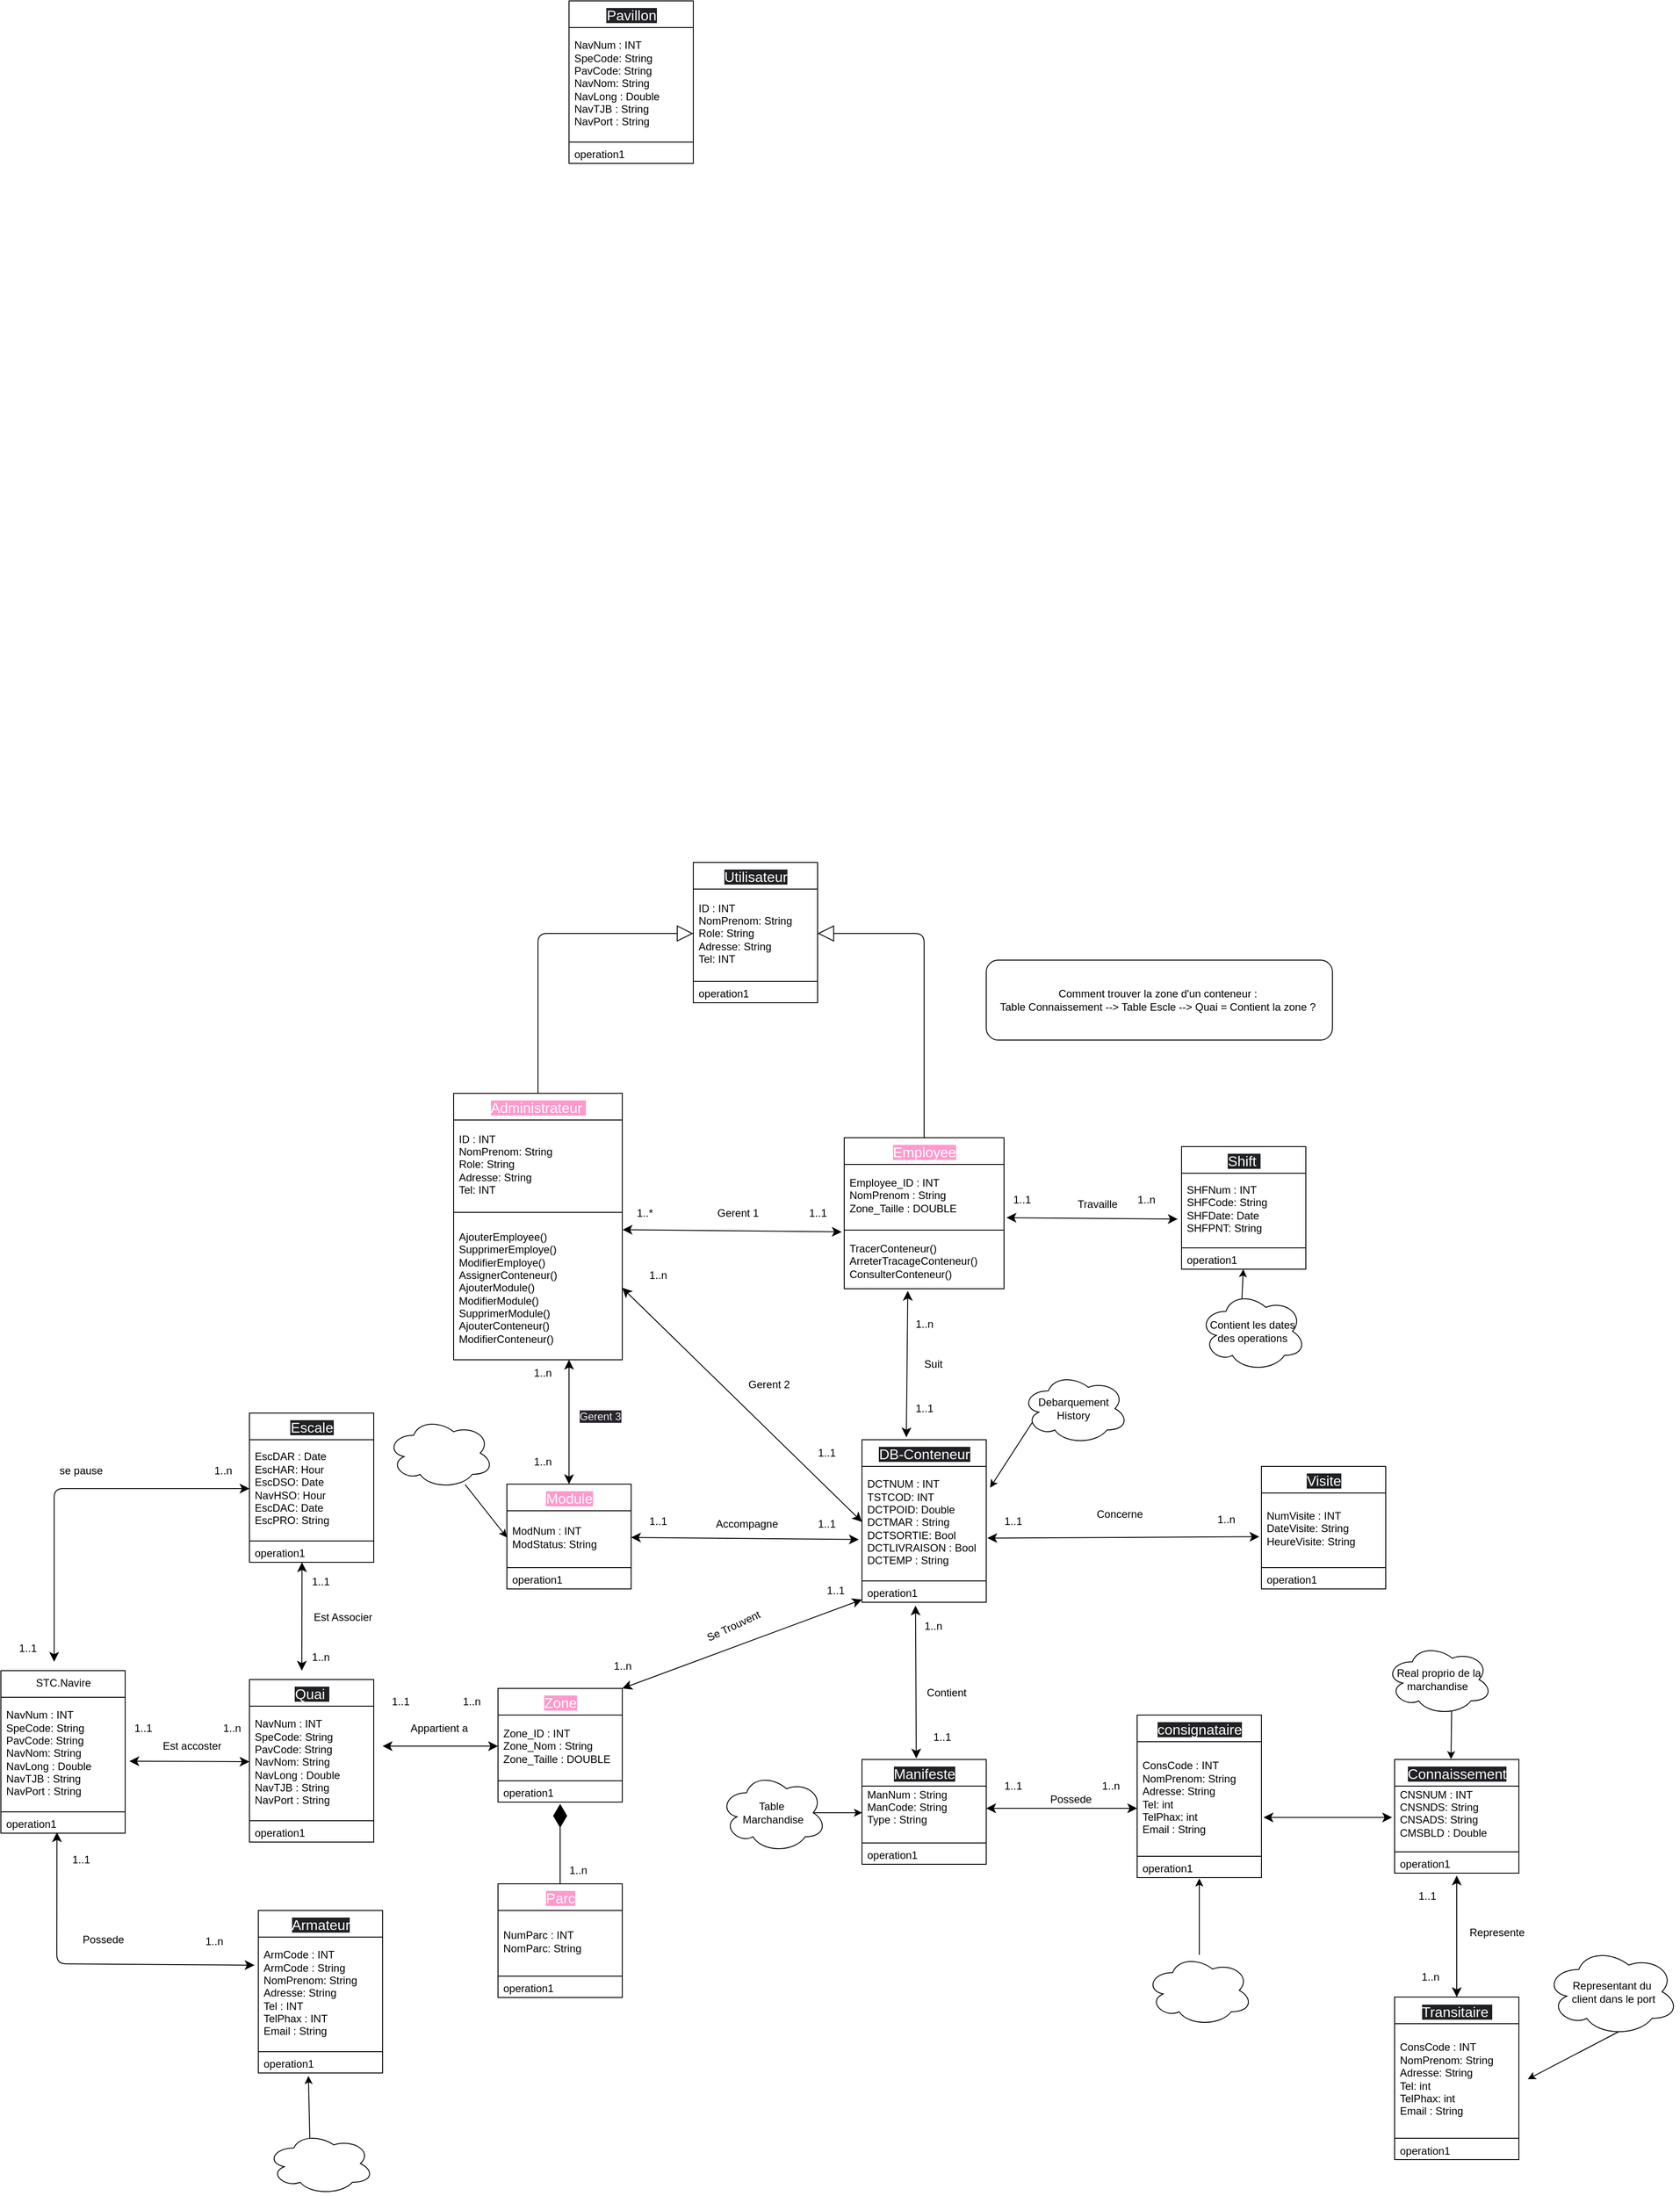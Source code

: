 <mxfile>
    <diagram id="-SLYa7uZ8JZ05PMzf6wq" name="Page-1">
        <mxGraphModel dx="2092" dy="568" grid="1" gridSize="10" guides="1" tooltips="1" connect="1" arrows="1" fold="1" page="1" pageScale="1" pageWidth="850" pageHeight="1100" math="0" shadow="0">
            <root>
                <mxCell id="0"/>
                <mxCell id="1" parent="0"/>
                <mxCell id="2" value="STC.Navire" style="swimlane;fontStyle=0;align=center;verticalAlign=top;childLayout=stackLayout;horizontal=1;startSize=30;horizontalStack=0;resizeParent=1;resizeParentMax=0;resizeLast=0;collapsible=0;marginBottom=0;html=1;" parent="1" vertex="1">
                    <mxGeometry x="-260" y="2230" width="140" height="183" as="geometry"/>
                </mxCell>
                <mxCell id="4" value="NavNum : INT&amp;nbsp;&lt;br&gt;SpeCode: String&lt;br&gt;PavCode: String&amp;nbsp;&lt;br&gt;NavNom: String&amp;nbsp;&lt;br&gt;NavLong : Double&amp;nbsp;&lt;br&gt;NavTJB : String&amp;nbsp;&lt;br&gt;NavPort : String&amp;nbsp;" style="text;html=1;strokeColor=none;fillColor=none;align=left;verticalAlign=middle;spacingLeft=4;spacingRight=4;overflow=hidden;rotatable=0;points=[[0,0.5],[1,0.5]];portConstraint=eastwest;" parent="2" vertex="1">
                    <mxGeometry y="30" width="140" height="125" as="geometry"/>
                </mxCell>
                <mxCell id="7" value="" style="line;strokeWidth=1;fillColor=none;align=left;verticalAlign=middle;spacingTop=-1;spacingLeft=3;spacingRight=3;rotatable=0;labelPosition=right;points=[];portConstraint=eastwest;" parent="2" vertex="1">
                    <mxGeometry y="155" width="140" height="8" as="geometry"/>
                </mxCell>
                <mxCell id="9" value="operation1" style="text;html=1;strokeColor=none;fillColor=none;align=left;verticalAlign=middle;spacingLeft=4;spacingRight=4;overflow=hidden;rotatable=0;points=[[0,0.5],[1,0.5]];portConstraint=eastwest;" parent="2" vertex="1">
                    <mxGeometry y="163" width="140" height="20" as="geometry"/>
                </mxCell>
                <mxCell id="14" value="&lt;span style=&quot;font-size: 16px; text-align: start; background-color: rgb(32, 33, 36);&quot;&gt;&lt;font color=&quot;#ffffff&quot;&gt;Armateur&lt;/font&gt;&lt;/span&gt;" style="swimlane;fontStyle=0;align=center;verticalAlign=top;childLayout=stackLayout;horizontal=1;startSize=30;horizontalStack=0;resizeParent=1;resizeParentMax=0;resizeLast=0;collapsible=0;marginBottom=0;html=1;" parent="1" vertex="1">
                    <mxGeometry x="30" y="2500" width="140" height="183" as="geometry"/>
                </mxCell>
                <mxCell id="15" value="ArmCode : INT&amp;nbsp;&lt;br&gt;ArmCode : String&lt;br&gt;NomPrenom: String&amp;nbsp;&lt;br&gt;Adresse: String&amp;nbsp;&lt;br&gt;Tel : INT&amp;nbsp;&lt;br&gt;TelPhax : INT&amp;nbsp;&lt;br&gt;Email : String&amp;nbsp;&amp;nbsp;" style="text;html=1;strokeColor=none;fillColor=none;align=left;verticalAlign=middle;spacingLeft=4;spacingRight=4;overflow=hidden;rotatable=0;points=[[0,0.5],[1,0.5]];portConstraint=eastwest;" parent="14" vertex="1">
                    <mxGeometry y="30" width="140" height="125" as="geometry"/>
                </mxCell>
                <mxCell id="16" value="" style="line;strokeWidth=1;fillColor=none;align=left;verticalAlign=middle;spacingTop=-1;spacingLeft=3;spacingRight=3;rotatable=0;labelPosition=right;points=[];portConstraint=eastwest;" parent="14" vertex="1">
                    <mxGeometry y="155" width="140" height="8" as="geometry"/>
                </mxCell>
                <mxCell id="17" value="operation1" style="text;html=1;strokeColor=none;fillColor=none;align=left;verticalAlign=middle;spacingLeft=4;spacingRight=4;overflow=hidden;rotatable=0;points=[[0,0.5],[1,0.5]];portConstraint=eastwest;" parent="14" vertex="1">
                    <mxGeometry y="163" width="140" height="20" as="geometry"/>
                </mxCell>
                <mxCell id="18" value="&lt;div style=&quot;text-align: start;&quot;&gt;&lt;font color=&quot;#ffffff&quot;&gt;&lt;span style=&quot;font-size: 16px; background-color: rgb(255, 153, 204);&quot;&gt;Module&lt;/span&gt;&lt;/font&gt;&lt;/div&gt;" style="swimlane;fontStyle=0;align=center;verticalAlign=top;childLayout=stackLayout;horizontal=1;startSize=30;horizontalStack=0;resizeParent=1;resizeParentMax=0;resizeLast=0;collapsible=0;marginBottom=0;html=1;" parent="1" vertex="1">
                    <mxGeometry x="310" y="2020" width="140" height="118" as="geometry"/>
                </mxCell>
                <mxCell id="19" value="ModNum : INT&amp;nbsp;&lt;br&gt;ModStatus: String&lt;br&gt;" style="text;html=1;strokeColor=none;fillColor=none;align=left;verticalAlign=middle;spacingLeft=4;spacingRight=4;overflow=hidden;rotatable=0;points=[[0,0.5],[1,0.5]];portConstraint=eastwest;" parent="18" vertex="1">
                    <mxGeometry y="30" width="140" height="60" as="geometry"/>
                </mxCell>
                <mxCell id="20" value="" style="line;strokeWidth=1;fillColor=none;align=left;verticalAlign=middle;spacingTop=-1;spacingLeft=3;spacingRight=3;rotatable=0;labelPosition=right;points=[];portConstraint=eastwest;" parent="18" vertex="1">
                    <mxGeometry y="90" width="140" height="8" as="geometry"/>
                </mxCell>
                <mxCell id="21" value="operation1" style="text;html=1;strokeColor=none;fillColor=none;align=left;verticalAlign=middle;spacingLeft=4;spacingRight=4;overflow=hidden;rotatable=0;points=[[0,0.5],[1,0.5]];portConstraint=eastwest;" parent="18" vertex="1">
                    <mxGeometry y="98" width="140" height="20" as="geometry"/>
                </mxCell>
                <mxCell id="22" value="&lt;div style=&quot;text-align: start;&quot;&gt;&lt;font color=&quot;#ffffff&quot;&gt;&lt;span style=&quot;font-size: 16px; background-color: rgb(32, 33, 36);&quot;&gt;Pavillon&lt;/span&gt;&lt;/font&gt;&lt;/div&gt;" style="swimlane;fontStyle=0;align=center;verticalAlign=top;childLayout=stackLayout;horizontal=1;startSize=30;horizontalStack=0;resizeParent=1;resizeParentMax=0;resizeLast=0;collapsible=0;marginBottom=0;html=1;" parent="1" vertex="1">
                    <mxGeometry x="380" y="350" width="140" height="183" as="geometry"/>
                </mxCell>
                <mxCell id="23" value="NavNum : INT&amp;nbsp;&lt;br&gt;SpeCode: String&lt;br&gt;PavCode: String&amp;nbsp;&lt;br&gt;NavNom: String&amp;nbsp;&lt;br&gt;NavLong : Double&amp;nbsp;&lt;br&gt;NavTJB : String&amp;nbsp;&lt;br&gt;NavPort : String&amp;nbsp;" style="text;html=1;strokeColor=none;fillColor=none;align=left;verticalAlign=middle;spacingLeft=4;spacingRight=4;overflow=hidden;rotatable=0;points=[[0,0.5],[1,0.5]];portConstraint=eastwest;" parent="22" vertex="1">
                    <mxGeometry y="30" width="140" height="125" as="geometry"/>
                </mxCell>
                <mxCell id="24" value="" style="line;strokeWidth=1;fillColor=none;align=left;verticalAlign=middle;spacingTop=-1;spacingLeft=3;spacingRight=3;rotatable=0;labelPosition=right;points=[];portConstraint=eastwest;" parent="22" vertex="1">
                    <mxGeometry y="155" width="140" height="8" as="geometry"/>
                </mxCell>
                <mxCell id="25" value="operation1" style="text;html=1;strokeColor=none;fillColor=none;align=left;verticalAlign=middle;spacingLeft=4;spacingRight=4;overflow=hidden;rotatable=0;points=[[0,0.5],[1,0.5]];portConstraint=eastwest;" parent="22" vertex="1">
                    <mxGeometry y="163" width="140" height="20" as="geometry"/>
                </mxCell>
                <mxCell id="26" value="&lt;div style=&quot;text-align: start;&quot;&gt;&lt;font color=&quot;#ffffff&quot;&gt;&lt;span style=&quot;font-size: 16px; background-color: rgb(32, 33, 36);&quot;&gt;Escale&lt;/span&gt;&lt;/font&gt;&lt;/div&gt;" style="swimlane;fontStyle=0;align=center;verticalAlign=top;childLayout=stackLayout;horizontal=1;startSize=30;horizontalStack=0;resizeParent=1;resizeParentMax=0;resizeLast=0;collapsible=0;marginBottom=0;html=1;" parent="1" vertex="1">
                    <mxGeometry x="20" y="1940" width="140" height="168" as="geometry"/>
                </mxCell>
                <mxCell id="27" value="EscDAR : Date&amp;nbsp;&lt;br&gt;EscHAR: Hour&lt;br&gt;EscDSO: Date&amp;nbsp;&lt;br&gt;NavHSO: Hour&amp;nbsp;&lt;br&gt;EscDAC: Date&lt;br&gt;EscPRO: String&amp;nbsp;" style="text;html=1;strokeColor=none;fillColor=none;align=left;verticalAlign=middle;spacingLeft=4;spacingRight=4;overflow=hidden;rotatable=0;points=[[0,0.5],[1,0.5]];portConstraint=eastwest;" parent="26" vertex="1">
                    <mxGeometry y="30" width="140" height="110" as="geometry"/>
                </mxCell>
                <mxCell id="28" value="" style="line;strokeWidth=1;fillColor=none;align=left;verticalAlign=middle;spacingTop=-1;spacingLeft=3;spacingRight=3;rotatable=0;labelPosition=right;points=[];portConstraint=eastwest;" parent="26" vertex="1">
                    <mxGeometry y="140" width="140" height="8" as="geometry"/>
                </mxCell>
                <mxCell id="29" value="operation1" style="text;html=1;strokeColor=none;fillColor=none;align=left;verticalAlign=middle;spacingLeft=4;spacingRight=4;overflow=hidden;rotatable=0;points=[[0,0.5],[1,0.5]];portConstraint=eastwest;" parent="26" vertex="1">
                    <mxGeometry y="148" width="140" height="20" as="geometry"/>
                </mxCell>
                <mxCell id="30" value="&lt;div style=&quot;text-align: start;&quot;&gt;&lt;font color=&quot;#ffffff&quot;&gt;&lt;span style=&quot;font-size: 16px; background-color: rgb(32, 33, 36);&quot;&gt;Manifeste&lt;/span&gt;&lt;/font&gt;&lt;/div&gt;" style="swimlane;fontStyle=0;align=center;verticalAlign=top;childLayout=stackLayout;horizontal=1;startSize=30;horizontalStack=0;resizeParent=1;resizeParentMax=0;resizeLast=0;collapsible=0;marginBottom=0;html=1;" parent="1" vertex="1">
                    <mxGeometry x="710" y="2330" width="140" height="118" as="geometry"/>
                </mxCell>
                <mxCell id="31" value="ManNum : String&lt;br&gt;ManCode: String&lt;br&gt;Type : String&amp;nbsp;&lt;br&gt;&lt;br&gt;" style="text;html=1;strokeColor=none;fillColor=none;align=left;verticalAlign=middle;spacingLeft=4;spacingRight=4;overflow=hidden;rotatable=0;points=[[0,0.5],[1,0.5]];portConstraint=eastwest;" parent="30" vertex="1">
                    <mxGeometry y="30" width="140" height="60" as="geometry"/>
                </mxCell>
                <mxCell id="32" value="" style="line;strokeWidth=1;fillColor=none;align=left;verticalAlign=middle;spacingTop=-1;spacingLeft=3;spacingRight=3;rotatable=0;labelPosition=right;points=[];portConstraint=eastwest;" parent="30" vertex="1">
                    <mxGeometry y="90" width="140" height="8" as="geometry"/>
                </mxCell>
                <mxCell id="33" value="operation1" style="text;html=1;strokeColor=none;fillColor=none;align=left;verticalAlign=middle;spacingLeft=4;spacingRight=4;overflow=hidden;rotatable=0;points=[[0,0.5],[1,0.5]];portConstraint=eastwest;" parent="30" vertex="1">
                    <mxGeometry y="98" width="140" height="20" as="geometry"/>
                </mxCell>
                <mxCell id="34" value="&lt;div style=&quot;text-align: start;&quot;&gt;&lt;font color=&quot;#ffffff&quot;&gt;&lt;span style=&quot;font-size: 16px; background-color: rgb(32, 33, 36);&quot;&gt;DB-Conteneur&lt;/span&gt;&lt;/font&gt;&lt;/div&gt;" style="swimlane;fontStyle=0;align=center;verticalAlign=top;childLayout=stackLayout;horizontal=1;startSize=30;horizontalStack=0;resizeParent=1;resizeParentMax=0;resizeLast=0;collapsible=0;marginBottom=0;html=1;" parent="1" vertex="1">
                    <mxGeometry x="710" y="1970" width="140" height="183" as="geometry"/>
                </mxCell>
                <mxCell id="35" value="DCTNUM : INT&amp;nbsp;&lt;br&gt;TSTCOD: INT&lt;br&gt;DCTPOID: Double&lt;br&gt;DCTMAR : String&lt;br&gt;DCTSORTIE: Bool&lt;br&gt;DCTLIVRAISON : Bool&lt;br&gt;DCTEMP : String" style="text;html=1;strokeColor=none;fillColor=none;align=left;verticalAlign=middle;spacingLeft=4;spacingRight=4;overflow=hidden;rotatable=0;points=[[0,0.5],[1,0.5]];portConstraint=eastwest;" parent="34" vertex="1">
                    <mxGeometry y="30" width="140" height="125" as="geometry"/>
                </mxCell>
                <mxCell id="36" value="" style="line;strokeWidth=1;fillColor=none;align=left;verticalAlign=middle;spacingTop=-1;spacingLeft=3;spacingRight=3;rotatable=0;labelPosition=right;points=[];portConstraint=eastwest;" parent="34" vertex="1">
                    <mxGeometry y="155" width="140" height="8" as="geometry"/>
                </mxCell>
                <mxCell id="37" value="operation1" style="text;html=1;strokeColor=none;fillColor=none;align=left;verticalAlign=middle;spacingLeft=4;spacingRight=4;overflow=hidden;rotatable=0;points=[[0,0.5],[1,0.5]];portConstraint=eastwest;" parent="34" vertex="1">
                    <mxGeometry y="163" width="140" height="20" as="geometry"/>
                </mxCell>
                <mxCell id="42" value="&lt;div style=&quot;text-align: start;&quot;&gt;&lt;font color=&quot;#ffffff&quot;&gt;&lt;span style=&quot;font-size: 16px; background-color: rgb(32, 33, 36);&quot;&gt;Shift&amp;nbsp;&lt;/span&gt;&lt;/font&gt;&lt;/div&gt;" style="swimlane;fontStyle=0;align=center;verticalAlign=top;childLayout=stackLayout;horizontal=1;startSize=30;horizontalStack=0;resizeParent=1;resizeParentMax=0;resizeLast=0;collapsible=0;marginBottom=0;html=1;" parent="1" vertex="1">
                    <mxGeometry x="1070" y="1640" width="140" height="138" as="geometry"/>
                </mxCell>
                <mxCell id="43" value="SHFNum : INT&amp;nbsp;&lt;br&gt;SHFCode: String&lt;br&gt;SHFDate: Date&lt;br&gt;SHFPNT: String&amp;nbsp;&amp;nbsp;" style="text;html=1;strokeColor=none;fillColor=none;align=left;verticalAlign=middle;spacingLeft=4;spacingRight=4;overflow=hidden;rotatable=0;points=[[0,0.5],[1,0.5]];portConstraint=eastwest;" parent="42" vertex="1">
                    <mxGeometry y="30" width="140" height="80" as="geometry"/>
                </mxCell>
                <mxCell id="44" value="" style="line;strokeWidth=1;fillColor=none;align=left;verticalAlign=middle;spacingTop=-1;spacingLeft=3;spacingRight=3;rotatable=0;labelPosition=right;points=[];portConstraint=eastwest;" parent="42" vertex="1">
                    <mxGeometry y="110" width="140" height="8" as="geometry"/>
                </mxCell>
                <mxCell id="45" value="operation1" style="text;html=1;strokeColor=none;fillColor=none;align=left;verticalAlign=middle;spacingLeft=4;spacingRight=4;overflow=hidden;rotatable=0;points=[[0,0.5],[1,0.5]];portConstraint=eastwest;" parent="42" vertex="1">
                    <mxGeometry y="118" width="140" height="20" as="geometry"/>
                </mxCell>
                <mxCell id="46" value="&lt;div style=&quot;text-align: start;&quot;&gt;&lt;font color=&quot;#ffffff&quot;&gt;&lt;span style=&quot;font-size: 16px; background-color: rgb(32, 33, 36);&quot;&gt;Utilisateur&lt;/span&gt;&lt;/font&gt;&lt;/div&gt;" style="swimlane;fontStyle=0;align=center;verticalAlign=top;childLayout=stackLayout;horizontal=1;startSize=30;horizontalStack=0;resizeParent=1;resizeParentMax=0;resizeLast=0;collapsible=0;marginBottom=0;html=1;" parent="1" vertex="1">
                    <mxGeometry x="520" y="1320" width="140" height="158" as="geometry"/>
                </mxCell>
                <mxCell id="47" value="ID : INT&amp;nbsp;&lt;br&gt;NomPrenom: String&lt;br&gt;Role: String&amp;nbsp;&lt;br&gt;Adresse: String&amp;nbsp;&lt;br&gt;Tel: INT&amp;nbsp;&amp;nbsp;&lt;br&gt;" style="text;html=1;strokeColor=none;fillColor=none;align=left;verticalAlign=middle;spacingLeft=4;spacingRight=4;overflow=hidden;rotatable=0;points=[[0,0.5],[1,0.5]];portConstraint=eastwest;" parent="46" vertex="1">
                    <mxGeometry y="30" width="140" height="100" as="geometry"/>
                </mxCell>
                <mxCell id="48" value="" style="line;strokeWidth=1;fillColor=none;align=left;verticalAlign=middle;spacingTop=-1;spacingLeft=3;spacingRight=3;rotatable=0;labelPosition=right;points=[];portConstraint=eastwest;" parent="46" vertex="1">
                    <mxGeometry y="130" width="140" height="8" as="geometry"/>
                </mxCell>
                <mxCell id="49" value="operation1" style="text;html=1;strokeColor=none;fillColor=none;align=left;verticalAlign=middle;spacingLeft=4;spacingRight=4;overflow=hidden;rotatable=0;points=[[0,0.5],[1,0.5]];portConstraint=eastwest;" parent="46" vertex="1">
                    <mxGeometry y="138" width="140" height="20" as="geometry"/>
                </mxCell>
                <mxCell id="50" value="&lt;div style=&quot;text-align: start;&quot;&gt;&lt;font color=&quot;#ffffff&quot;&gt;&lt;span style=&quot;font-size: 16px; background-color: rgb(255, 153, 204);&quot;&gt;Administrateur&amp;nbsp;&lt;/span&gt;&lt;/font&gt;&lt;/div&gt;" style="swimlane;fontStyle=0;align=center;verticalAlign=top;childLayout=stackLayout;horizontal=1;startSize=30;horizontalStack=0;resizeParent=1;resizeParentMax=0;resizeLast=0;collapsible=0;marginBottom=0;html=1;" parent="1" vertex="1">
                    <mxGeometry x="250" y="1580" width="190" height="300" as="geometry"/>
                </mxCell>
                <mxCell id="51" value="ID : INT&amp;nbsp;&lt;br&gt;NomPrenom: String&lt;br&gt;Role: String&amp;nbsp;&lt;br&gt;Adresse: String&amp;nbsp;&lt;br&gt;Tel: INT&amp;nbsp;&amp;nbsp;" style="text;html=1;strokeColor=none;fillColor=none;align=left;verticalAlign=middle;spacingLeft=4;spacingRight=4;overflow=hidden;rotatable=0;points=[[0,0.5],[1,0.5]];portConstraint=eastwest;" parent="50" vertex="1">
                    <mxGeometry y="30" width="190" height="100" as="geometry"/>
                </mxCell>
                <mxCell id="52" value="" style="line;strokeWidth=1;fillColor=none;align=left;verticalAlign=middle;spacingTop=-1;spacingLeft=3;spacingRight=3;rotatable=0;labelPosition=right;points=[];portConstraint=eastwest;" parent="50" vertex="1">
                    <mxGeometry y="130" width="190" height="8" as="geometry"/>
                </mxCell>
                <mxCell id="53" value="AjouterEmployee()&amp;nbsp;&lt;br&gt;SupprimerEmploye()&lt;br&gt;ModifierEmploye()&lt;br&gt;AssignerConteneur()&lt;br&gt;AjouterModule()&lt;br&gt;ModifierModule()&lt;br&gt;SupprimerModule()&lt;br&gt;AjouterConteneur()&lt;br&gt;ModifierConteneur()" style="text;html=1;strokeColor=none;fillColor=none;align=left;verticalAlign=middle;spacingLeft=4;spacingRight=4;overflow=hidden;rotatable=0;points=[[0,0.5],[1,0.5]];portConstraint=eastwest;" parent="50" vertex="1">
                    <mxGeometry y="138" width="190" height="162" as="geometry"/>
                </mxCell>
                <mxCell id="54" value="&lt;div style=&quot;text-align: start;&quot;&gt;&lt;font color=&quot;#ffffff&quot;&gt;&lt;span style=&quot;font-size: 16px; background-color: rgb(255, 153, 204);&quot;&gt;Parc&lt;/span&gt;&lt;/font&gt;&lt;/div&gt;" style="swimlane;fontStyle=0;align=center;verticalAlign=top;childLayout=stackLayout;horizontal=1;startSize=30;horizontalStack=0;resizeParent=1;resizeParentMax=0;resizeLast=0;collapsible=0;marginBottom=0;html=1;" parent="1" vertex="1">
                    <mxGeometry x="300" y="2470" width="140" height="128" as="geometry"/>
                </mxCell>
                <mxCell id="55" value="NumParc : INT&amp;nbsp;&lt;br&gt;NomParc: String&lt;br&gt;" style="text;html=1;strokeColor=none;fillColor=none;align=left;verticalAlign=middle;spacingLeft=4;spacingRight=4;overflow=hidden;rotatable=0;points=[[0,0.5],[1,0.5]];portConstraint=eastwest;" parent="54" vertex="1">
                    <mxGeometry y="30" width="140" height="70" as="geometry"/>
                </mxCell>
                <mxCell id="56" value="" style="line;strokeWidth=1;fillColor=none;align=left;verticalAlign=middle;spacingTop=-1;spacingLeft=3;spacingRight=3;rotatable=0;labelPosition=right;points=[];portConstraint=eastwest;" parent="54" vertex="1">
                    <mxGeometry y="100" width="140" height="8" as="geometry"/>
                </mxCell>
                <mxCell id="57" value="operation1" style="text;html=1;strokeColor=none;fillColor=none;align=left;verticalAlign=middle;spacingLeft=4;spacingRight=4;overflow=hidden;rotatable=0;points=[[0,0.5],[1,0.5]];portConstraint=eastwest;" parent="54" vertex="1">
                    <mxGeometry y="108" width="140" height="20" as="geometry"/>
                </mxCell>
                <mxCell id="58" value="&lt;div style=&quot;text-align: start;&quot;&gt;&lt;font color=&quot;#ffffff&quot;&gt;&lt;span style=&quot;font-size: 16px; background-color: rgb(255, 153, 204);&quot;&gt;Zone&lt;/span&gt;&lt;/font&gt;&lt;/div&gt;" style="swimlane;fontStyle=0;align=center;verticalAlign=top;childLayout=stackLayout;horizontal=1;startSize=30;horizontalStack=0;resizeParent=1;resizeParentMax=0;resizeLast=0;collapsible=0;marginBottom=0;html=1;" parent="1" vertex="1">
                    <mxGeometry x="300" y="2250" width="140" height="128" as="geometry"/>
                </mxCell>
                <mxCell id="59" value="Zone_ID : INT&lt;br&gt;Zone_Nom : String&amp;nbsp;&lt;br&gt;Zone_Taille : DOUBLE" style="text;html=1;strokeColor=none;fillColor=none;align=left;verticalAlign=middle;spacingLeft=4;spacingRight=4;overflow=hidden;rotatable=0;points=[[0,0.5],[1,0.5]];portConstraint=eastwest;" parent="58" vertex="1">
                    <mxGeometry y="30" width="140" height="70" as="geometry"/>
                </mxCell>
                <mxCell id="60" value="" style="line;strokeWidth=1;fillColor=none;align=left;verticalAlign=middle;spacingTop=-1;spacingLeft=3;spacingRight=3;rotatable=0;labelPosition=right;points=[];portConstraint=eastwest;" parent="58" vertex="1">
                    <mxGeometry y="100" width="140" height="8" as="geometry"/>
                </mxCell>
                <mxCell id="61" value="operation1" style="text;html=1;strokeColor=none;fillColor=none;align=left;verticalAlign=middle;spacingLeft=4;spacingRight=4;overflow=hidden;rotatable=0;points=[[0,0.5],[1,0.5]];portConstraint=eastwest;" parent="58" vertex="1">
                    <mxGeometry y="108" width="140" height="20" as="geometry"/>
                </mxCell>
                <mxCell id="227" style="edgeStyle=none;html=1;exitX=0.4;exitY=0.1;exitDx=0;exitDy=0;exitPerimeter=0;entryX=0.403;entryY=1.17;entryDx=0;entryDy=0;entryPerimeter=0;" edge="1" parent="1" source="70" target="17">
                    <mxGeometry relative="1" as="geometry"/>
                </mxCell>
                <mxCell id="70" value="Propriaitaire du&amp;nbsp;&lt;br&gt;Navire" style="ellipse;shape=cloud;whiteSpace=wrap;html=1;labelBackgroundColor=none;fontFamily=Helvetica;fontColor=#FFFFFF;" parent="1" vertex="1">
                    <mxGeometry x="40" y="2750" width="120" height="70" as="geometry"/>
                </mxCell>
                <mxCell id="76" style="edgeStyle=none;html=1;fontFamily=Helvetica;fontColor=#FFFFFF;entryX=0.5;entryY=1.05;entryDx=0;entryDy=0;entryPerimeter=0;" parent="1" source="71" target="189" edge="1">
                    <mxGeometry relative="1" as="geometry">
                        <mxPoint x="1380" y="2490" as="targetPoint"/>
                    </mxGeometry>
                </mxCell>
                <mxCell id="71" value="Table Client" style="ellipse;shape=cloud;whiteSpace=wrap;html=1;labelBackgroundColor=none;fontFamily=Helvetica;fontColor=#FFFFFF;" parent="1" vertex="1">
                    <mxGeometry x="1030" y="2550" width="120" height="80" as="geometry"/>
                </mxCell>
                <mxCell id="74" style="edgeStyle=none;html=1;entryX=0;entryY=0.5;entryDx=0;entryDy=0;fontFamily=Helvetica;fontColor=#FFFFFF;" parent="1" source="73" target="19" edge="1">
                    <mxGeometry relative="1" as="geometry"/>
                </mxCell>
                <mxCell id="73" value="Ensemble de&amp;nbsp;&lt;br&gt;Pieces pour&amp;nbsp;&lt;br&gt;le suivie&amp;nbsp;" style="ellipse;shape=cloud;whiteSpace=wrap;html=1;labelBackgroundColor=none;fontFamily=Helvetica;fontColor=#FFFFFF;" parent="1" vertex="1">
                    <mxGeometry x="175" y="1945" width="120" height="80" as="geometry"/>
                </mxCell>
                <mxCell id="83" value="&lt;div style=&quot;text-align: start;&quot;&gt;&lt;font color=&quot;#ffffff&quot;&gt;&lt;span style=&quot;font-size: 16px; background-color: rgb(32, 33, 36);&quot;&gt;Transitaire&amp;nbsp;&lt;/span&gt;&lt;/font&gt;&lt;/div&gt;" style="swimlane;fontStyle=0;align=center;verticalAlign=top;childLayout=stackLayout;horizontal=1;startSize=30;horizontalStack=0;resizeParent=1;resizeParentMax=0;resizeLast=0;collapsible=0;marginBottom=0;html=1;" parent="1" vertex="1">
                    <mxGeometry x="1310" y="2597.5" width="140" height="183" as="geometry"/>
                </mxCell>
                <mxCell id="84" value="ConsCode : INT&amp;nbsp;&lt;br&gt;NomPrenom: String&lt;br&gt;Adresse: String&amp;nbsp;&lt;br&gt;Tel: int&lt;br&gt;TelPhax: int&amp;nbsp;&lt;br&gt;Email : String&amp;nbsp;" style="text;html=1;strokeColor=none;fillColor=none;align=left;verticalAlign=middle;spacingLeft=4;spacingRight=4;overflow=hidden;rotatable=0;points=[[0,0.5],[1,0.5]];portConstraint=eastwest;" parent="83" vertex="1">
                    <mxGeometry y="30" width="140" height="125" as="geometry"/>
                </mxCell>
                <mxCell id="85" value="" style="line;strokeWidth=1;fillColor=none;align=left;verticalAlign=middle;spacingTop=-1;spacingLeft=3;spacingRight=3;rotatable=0;labelPosition=right;points=[];portConstraint=eastwest;" parent="83" vertex="1">
                    <mxGeometry y="155" width="140" height="8" as="geometry"/>
                </mxCell>
                <mxCell id="86" value="operation1" style="text;html=1;strokeColor=none;fillColor=none;align=left;verticalAlign=middle;spacingLeft=4;spacingRight=4;overflow=hidden;rotatable=0;points=[[0,0.5],[1,0.5]];portConstraint=eastwest;" parent="83" vertex="1">
                    <mxGeometry y="163" width="140" height="20" as="geometry"/>
                </mxCell>
                <mxCell id="88" style="edgeStyle=none;html=1;exitX=0.55;exitY=0.95;exitDx=0;exitDy=0;exitPerimeter=0;" parent="1" source="87" edge="1">
                    <mxGeometry relative="1" as="geometry">
                        <mxPoint x="1378.611" y="2579.997" as="sourcePoint"/>
                        <mxPoint x="1460" y="2690" as="targetPoint"/>
                    </mxGeometry>
                </mxCell>
                <mxCell id="87" value="Representant du&lt;br&gt;&amp;nbsp;client dans le port" style="ellipse;shape=cloud;whiteSpace=wrap;html=1;" parent="1" vertex="1">
                    <mxGeometry x="1480" y="2541.5" width="150" height="100" as="geometry"/>
                </mxCell>
                <mxCell id="90" style="edgeStyle=none;html=1;exitX=0.625;exitY=0.2;exitDx=0;exitDy=0;exitPerimeter=0;entryX=0.454;entryY=-0.003;entryDx=0;entryDy=0;entryPerimeter=0;" parent="1" source="89" target="181" edge="1">
                    <mxGeometry relative="1" as="geometry">
                        <mxPoint x="1370" y="2470" as="targetPoint"/>
                    </mxGeometry>
                </mxCell>
                <mxCell id="89" value="Real proprio de la marchandise&amp;nbsp;" style="ellipse;shape=cloud;whiteSpace=wrap;html=1;" parent="1" vertex="1">
                    <mxGeometry x="1300" y="2200" width="120" height="80" as="geometry"/>
                </mxCell>
                <mxCell id="92" style="edgeStyle=none;html=1;exitX=0.16;exitY=0.55;exitDx=0;exitDy=0;exitPerimeter=0;entryX=1.031;entryY=0.192;entryDx=0;entryDy=0;entryPerimeter=0;" parent="1" source="91" target="35" edge="1">
                    <mxGeometry relative="1" as="geometry"/>
                </mxCell>
                <mxCell id="91" value="Debarquement&amp;nbsp;&lt;br&gt;History&amp;nbsp;" style="ellipse;shape=cloud;whiteSpace=wrap;html=1;" parent="1" vertex="1">
                    <mxGeometry x="890" y="1895" width="120" height="80" as="geometry"/>
                </mxCell>
                <mxCell id="93" value="&lt;div style=&quot;text-align: start;&quot;&gt;&lt;font color=&quot;#ffffff&quot;&gt;&lt;span style=&quot;font-size: 16px; background-color: rgb(32, 33, 36);&quot;&gt;Visite&lt;/span&gt;&lt;/font&gt;&lt;/div&gt;" style="swimlane;fontStyle=0;align=center;verticalAlign=top;childLayout=stackLayout;horizontal=1;startSize=30;horizontalStack=0;resizeParent=1;resizeParentMax=0;resizeLast=0;collapsible=0;marginBottom=0;html=1;" parent="1" vertex="1">
                    <mxGeometry x="1160" y="2000" width="140" height="138" as="geometry"/>
                </mxCell>
                <mxCell id="94" value="NumVisite : INT&amp;nbsp;&lt;br&gt;DateVisite: String&lt;br&gt;HeureVisite: String&amp;nbsp;" style="text;html=1;strokeColor=none;fillColor=none;align=left;verticalAlign=middle;spacingLeft=4;spacingRight=4;overflow=hidden;rotatable=0;points=[[0,0.5],[1,0.5]];portConstraint=eastwest;" parent="93" vertex="1">
                    <mxGeometry y="30" width="140" height="80" as="geometry"/>
                </mxCell>
                <mxCell id="95" value="" style="line;strokeWidth=1;fillColor=none;align=left;verticalAlign=middle;spacingTop=-1;spacingLeft=3;spacingRight=3;rotatable=0;labelPosition=right;points=[];portConstraint=eastwest;" parent="93" vertex="1">
                    <mxGeometry y="110" width="140" height="8" as="geometry"/>
                </mxCell>
                <mxCell id="96" value="operation1" style="text;html=1;strokeColor=none;fillColor=none;align=left;verticalAlign=middle;spacingLeft=4;spacingRight=4;overflow=hidden;rotatable=0;points=[[0,0.5],[1,0.5]];portConstraint=eastwest;" parent="93" vertex="1">
                    <mxGeometry y="118" width="140" height="20" as="geometry"/>
                </mxCell>
                <mxCell id="98" style="edgeStyle=none;html=1;exitX=0.4;exitY=0.1;exitDx=0;exitDy=0;exitPerimeter=0;" parent="1" source="97" target="45" edge="1">
                    <mxGeometry relative="1" as="geometry"/>
                </mxCell>
                <mxCell id="97" value="Contient les dates des operations" style="ellipse;shape=cloud;whiteSpace=wrap;html=1;" parent="1" vertex="1">
                    <mxGeometry x="1090" y="1803" width="120" height="90" as="geometry"/>
                </mxCell>
                <mxCell id="99" value="Comment trouver la zone d'un conteneur :&amp;nbsp;&lt;br&gt;Table Connaissement --&amp;gt; Table Escle --&amp;gt; Quai = Contient la zone ?&amp;nbsp;" style="rounded=1;whiteSpace=wrap;html=1;" parent="1" vertex="1">
                    <mxGeometry x="850" y="1430" width="390" height="90" as="geometry"/>
                </mxCell>
                <mxCell id="101" value="&lt;div style=&quot;text-align: start;&quot;&gt;&lt;font color=&quot;#ffffff&quot;&gt;&lt;span style=&quot;font-size: 16px; background-color: rgb(255, 153, 204);&quot;&gt;Employee&lt;/span&gt;&lt;/font&gt;&lt;/div&gt;" style="swimlane;fontStyle=0;align=center;verticalAlign=top;childLayout=stackLayout;horizontal=1;startSize=30;horizontalStack=0;resizeParent=1;resizeParentMax=0;resizeLast=0;collapsible=0;marginBottom=0;html=1;" parent="1" vertex="1">
                    <mxGeometry x="690" y="1630" width="180" height="170" as="geometry"/>
                </mxCell>
                <mxCell id="102" value="Employee_ID : INT&lt;br&gt;NomPrenom : String&amp;nbsp;&lt;br&gt;Zone_Taille : DOUBLE" style="text;html=1;strokeColor=none;fillColor=none;align=left;verticalAlign=middle;spacingLeft=4;spacingRight=4;overflow=hidden;rotatable=0;points=[[0,0.5],[1,0.5]];portConstraint=eastwest;" parent="101" vertex="1">
                    <mxGeometry y="30" width="180" height="70" as="geometry"/>
                </mxCell>
                <mxCell id="103" value="" style="line;strokeWidth=1;fillColor=none;align=left;verticalAlign=middle;spacingTop=-1;spacingLeft=3;spacingRight=3;rotatable=0;labelPosition=right;points=[];portConstraint=eastwest;" parent="101" vertex="1">
                    <mxGeometry y="100" width="180" height="8" as="geometry"/>
                </mxCell>
                <mxCell id="104" value="TracerConteneur()&lt;br&gt;ArreterTracageConteneur()&lt;br&gt;ConsulterConteneur()" style="text;html=1;strokeColor=none;fillColor=none;align=left;verticalAlign=middle;spacingLeft=4;spacingRight=4;overflow=hidden;rotatable=0;points=[[0,0.5],[1,0.5]];portConstraint=eastwest;" parent="101" vertex="1">
                    <mxGeometry y="108" width="180" height="62" as="geometry"/>
                </mxCell>
                <mxCell id="121" value="Gerent 1" style="text;html=1;align=center;verticalAlign=middle;resizable=0;points=[];autosize=1;strokeColor=none;fillColor=none;" parent="1" vertex="1">
                    <mxGeometry x="535" y="1700" width="70" height="30" as="geometry"/>
                </mxCell>
                <mxCell id="122" value="1..*" style="text;html=1;align=center;verticalAlign=middle;resizable=0;points=[];autosize=1;strokeColor=none;fillColor=none;" parent="1" vertex="1">
                    <mxGeometry x="445" y="1700" width="40" height="30" as="geometry"/>
                </mxCell>
                <mxCell id="123" value="1..1" style="text;html=1;align=center;verticalAlign=middle;resizable=0;points=[];autosize=1;strokeColor=none;fillColor=none;" parent="1" vertex="1">
                    <mxGeometry x="640" y="1700" width="40" height="30" as="geometry"/>
                </mxCell>
                <mxCell id="129" value="Suit" style="text;html=1;align=center;verticalAlign=middle;resizable=0;points=[];autosize=1;strokeColor=none;fillColor=none;" parent="1" vertex="1">
                    <mxGeometry x="770" y="1870" width="40" height="30" as="geometry"/>
                </mxCell>
                <mxCell id="130" value="1..1" style="text;html=1;align=center;verticalAlign=middle;resizable=0;points=[];autosize=1;strokeColor=none;fillColor=none;" parent="1" vertex="1">
                    <mxGeometry x="760" y="1920" width="40" height="30" as="geometry"/>
                </mxCell>
                <mxCell id="131" value="1..n" style="text;html=1;align=center;verticalAlign=middle;resizable=0;points=[];autosize=1;strokeColor=none;fillColor=none;" parent="1" vertex="1">
                    <mxGeometry x="760" y="1825" width="40" height="30" as="geometry"/>
                </mxCell>
                <mxCell id="133" value="1..n" style="text;html=1;align=center;verticalAlign=middle;resizable=0;points=[];autosize=1;strokeColor=none;fillColor=none;" parent="1" vertex="1">
                    <mxGeometry x="460" y="1770" width="40" height="30" as="geometry"/>
                </mxCell>
                <mxCell id="134" value="Gerent 2" style="text;html=1;align=center;verticalAlign=middle;resizable=0;points=[];autosize=1;strokeColor=none;fillColor=none;" parent="1" vertex="1">
                    <mxGeometry x="570" y="1893" width="70" height="30" as="geometry"/>
                </mxCell>
                <mxCell id="136" value="1..1" style="text;html=1;align=center;verticalAlign=middle;resizable=0;points=[];autosize=1;strokeColor=none;fillColor=none;" parent="1" vertex="1">
                    <mxGeometry x="650" y="1970" width="40" height="30" as="geometry"/>
                </mxCell>
                <mxCell id="139" value="" style="edgeStyle=none;orthogonalLoop=1;jettySize=auto;html=1;endArrow=classic;startArrow=classic;endSize=8;startSize=8;exitX=1.002;exitY=0.096;exitDx=0;exitDy=0;exitPerimeter=0;entryX=-0.016;entryY=-0.032;entryDx=0;entryDy=0;entryPerimeter=0;" parent="1" source="53" target="104" edge="1">
                    <mxGeometry width="100" relative="1" as="geometry">
                        <mxPoint x="570" y="1770" as="sourcePoint"/>
                        <mxPoint x="670" y="1770" as="targetPoint"/>
                        <Array as="points"/>
                    </mxGeometry>
                </mxCell>
                <mxCell id="140" value="" style="edgeStyle=none;orthogonalLoop=1;jettySize=auto;html=1;endArrow=classic;startArrow=classic;endSize=8;startSize=8;exitX=1.016;exitY=0.857;exitDx=0;exitDy=0;exitPerimeter=0;entryX=-0.031;entryY=0.645;entryDx=0;entryDy=0;entryPerimeter=0;" parent="1" source="102" target="43" edge="1">
                    <mxGeometry width="100" relative="1" as="geometry">
                        <mxPoint x="920" y="1720" as="sourcePoint"/>
                        <mxPoint x="1020" y="1720" as="targetPoint"/>
                        <Array as="points"/>
                    </mxGeometry>
                </mxCell>
                <mxCell id="141" value="Travaille" style="text;html=1;align=center;verticalAlign=middle;resizable=0;points=[];autosize=1;strokeColor=none;fillColor=none;" parent="1" vertex="1">
                    <mxGeometry x="940" y="1690" width="70" height="30" as="geometry"/>
                </mxCell>
                <mxCell id="142" value="1..1" style="text;html=1;align=center;verticalAlign=middle;resizable=0;points=[];autosize=1;strokeColor=none;fillColor=none;" parent="1" vertex="1">
                    <mxGeometry x="870" y="1685" width="40" height="30" as="geometry"/>
                </mxCell>
                <mxCell id="143" value="1..n" style="text;html=1;align=center;verticalAlign=middle;resizable=0;points=[];autosize=1;strokeColor=none;fillColor=none;" parent="1" vertex="1">
                    <mxGeometry x="1010" y="1685" width="40" height="30" as="geometry"/>
                </mxCell>
                <mxCell id="144" value="" style="edgeStyle=none;orthogonalLoop=1;jettySize=auto;html=1;endArrow=classic;startArrow=classic;endSize=8;startSize=8;exitX=1;exitY=0.5;exitDx=0;exitDy=0;entryX=0;entryY=0.5;entryDx=0;entryDy=0;" parent="1" source="53" target="35" edge="1">
                    <mxGeometry width="100" relative="1" as="geometry">
                        <mxPoint x="510" y="1970" as="sourcePoint"/>
                        <mxPoint x="610" y="1970" as="targetPoint"/>
                        <Array as="points"/>
                    </mxGeometry>
                </mxCell>
                <mxCell id="145" value="" style="edgeStyle=none;orthogonalLoop=1;jettySize=auto;html=1;endArrow=classic;startArrow=classic;endSize=8;startSize=8;exitX=0.398;exitY=1.039;exitDx=0;exitDy=0;exitPerimeter=0;entryX=0.357;entryY=-0.015;entryDx=0;entryDy=0;entryPerimeter=0;" parent="1" source="104" target="34" edge="1">
                    <mxGeometry width="100" relative="1" as="geometry">
                        <mxPoint x="730" y="1880" as="sourcePoint"/>
                        <mxPoint x="830" y="1880" as="targetPoint"/>
                        <Array as="points"/>
                    </mxGeometry>
                </mxCell>
                <mxCell id="151" value="" style="edgeStyle=none;orthogonalLoop=1;jettySize=auto;html=1;endArrow=classic;startArrow=classic;endSize=8;startSize=8;exitX=1;exitY=0.5;exitDx=0;exitDy=0;entryX=-0.026;entryY=0.659;entryDx=0;entryDy=0;entryPerimeter=0;" parent="1" source="19" target="35" edge="1">
                    <mxGeometry width="100" relative="1" as="geometry">
                        <mxPoint x="600" y="2190" as="sourcePoint"/>
                        <mxPoint x="700" y="2190" as="targetPoint"/>
                        <Array as="points"/>
                    </mxGeometry>
                </mxCell>
                <mxCell id="152" value="Accompagne" style="text;html=1;align=center;verticalAlign=middle;resizable=0;points=[];autosize=1;strokeColor=none;fillColor=none;" parent="1" vertex="1">
                    <mxGeometry x="535" y="2050" width="90" height="30" as="geometry"/>
                </mxCell>
                <mxCell id="153" value="1..1" style="text;html=1;align=center;verticalAlign=middle;resizable=0;points=[];autosize=1;strokeColor=none;fillColor=none;" parent="1" vertex="1">
                    <mxGeometry x="460" y="2046.5" width="40" height="30" as="geometry"/>
                </mxCell>
                <mxCell id="154" value="1..1" style="text;html=1;align=center;verticalAlign=middle;resizable=0;points=[];autosize=1;strokeColor=none;fillColor=none;" parent="1" vertex="1">
                    <mxGeometry x="650" y="2050" width="40" height="30" as="geometry"/>
                </mxCell>
                <mxCell id="155" value="" style="edgeStyle=none;orthogonalLoop=1;jettySize=auto;html=1;endArrow=classic;startArrow=classic;endSize=8;startSize=8;entryX=0.5;entryY=0;entryDx=0;entryDy=0;" parent="1" target="18" edge="1">
                    <mxGeometry width="100" relative="1" as="geometry">
                        <mxPoint x="380" y="1880" as="sourcePoint"/>
                        <mxPoint x="410" y="1930" as="targetPoint"/>
                        <Array as="points"/>
                    </mxGeometry>
                </mxCell>
                <mxCell id="156" value="&lt;span style=&quot;color: rgb(240, 240, 240); font-family: Helvetica; font-size: 12px; font-style: normal; font-variant-ligatures: normal; font-variant-caps: normal; font-weight: 400; letter-spacing: normal; orphans: 2; text-align: center; text-indent: 0px; text-transform: none; widows: 2; word-spacing: 0px; -webkit-text-stroke-width: 0px; background-color: rgb(42, 37, 47); text-decoration-thickness: initial; text-decoration-style: initial; text-decoration-color: initial; float: none; display: inline !important;&quot;&gt;Gerent 3&lt;/span&gt;" style="text;whiteSpace=wrap;html=1;" parent="1" vertex="1">
                    <mxGeometry x="390" y="1930" width="80" height="40" as="geometry"/>
                </mxCell>
                <mxCell id="157" value="1..n" style="text;html=1;align=center;verticalAlign=middle;resizable=0;points=[];autosize=1;strokeColor=none;fillColor=none;" parent="1" vertex="1">
                    <mxGeometry x="330" y="1880" width="40" height="30" as="geometry"/>
                </mxCell>
                <mxCell id="158" value="1..n" style="text;html=1;align=center;verticalAlign=middle;resizable=0;points=[];autosize=1;strokeColor=none;fillColor=none;" parent="1" vertex="1">
                    <mxGeometry x="330" y="1980" width="40" height="30" as="geometry"/>
                </mxCell>
                <mxCell id="159" style="edgeStyle=none;html=1;exitX=0.875;exitY=0.5;exitDx=0;exitDy=0;exitPerimeter=0;entryX=0;entryY=0.5;entryDx=0;entryDy=0;" parent="1" source="160" target="31" edge="1">
                    <mxGeometry relative="1" as="geometry">
                        <mxPoint x="596.58" y="2469.41" as="targetPoint"/>
                    </mxGeometry>
                </mxCell>
                <mxCell id="160" value="Table&amp;nbsp;&lt;br&gt;Marchandise" style="ellipse;shape=cloud;whiteSpace=wrap;html=1;" parent="1" vertex="1">
                    <mxGeometry x="550" y="2345" width="120" height="90" as="geometry"/>
                </mxCell>
                <mxCell id="161" value="" style="edgeStyle=none;orthogonalLoop=1;jettySize=auto;html=1;endArrow=classic;startArrow=classic;endSize=8;startSize=8;exitX=0.431;exitY=1.19;exitDx=0;exitDy=0;exitPerimeter=0;entryX=0.437;entryY=-0.01;entryDx=0;entryDy=0;entryPerimeter=0;" parent="1" source="37" target="30" edge="1">
                    <mxGeometry width="100" relative="1" as="geometry">
                        <mxPoint x="750" y="2240" as="sourcePoint"/>
                        <mxPoint x="850" y="2240" as="targetPoint"/>
                        <Array as="points"/>
                    </mxGeometry>
                </mxCell>
                <mxCell id="162" value="Contient" style="text;html=1;align=center;verticalAlign=middle;resizable=0;points=[];autosize=1;strokeColor=none;fillColor=none;" parent="1" vertex="1">
                    <mxGeometry x="770" y="2240" width="70" height="30" as="geometry"/>
                </mxCell>
                <mxCell id="163" value="1..n" style="text;html=1;align=center;verticalAlign=middle;resizable=0;points=[];autosize=1;strokeColor=none;fillColor=none;" parent="1" vertex="1">
                    <mxGeometry x="770" y="2165" width="40" height="30" as="geometry"/>
                </mxCell>
                <mxCell id="164" value="1..1" style="text;html=1;align=center;verticalAlign=middle;resizable=0;points=[];autosize=1;strokeColor=none;fillColor=none;" parent="1" vertex="1">
                    <mxGeometry x="780" y="2290" width="40" height="30" as="geometry"/>
                </mxCell>
                <mxCell id="165" value="" style="edgeStyle=none;orthogonalLoop=1;jettySize=auto;html=1;endArrow=classic;startArrow=classic;endSize=8;startSize=8;entryX=0;entryY=0.5;entryDx=0;entryDy=0;" parent="1" edge="1">
                    <mxGeometry width="100" relative="1" as="geometry">
                        <mxPoint x="850" y="2385" as="sourcePoint"/>
                        <mxPoint x="1020" y="2385" as="targetPoint"/>
                        <Array as="points"/>
                    </mxGeometry>
                </mxCell>
                <mxCell id="166" value="Possede" style="text;html=1;align=center;verticalAlign=middle;resizable=0;points=[];autosize=1;strokeColor=none;fillColor=none;" parent="1" vertex="1">
                    <mxGeometry x="910" y="2360" width="70" height="30" as="geometry"/>
                </mxCell>
                <mxCell id="167" value="1..1" style="text;html=1;align=center;verticalAlign=middle;resizable=0;points=[];autosize=1;strokeColor=none;fillColor=none;" parent="1" vertex="1">
                    <mxGeometry x="860" y="2345" width="40" height="30" as="geometry"/>
                </mxCell>
                <mxCell id="168" value="1..n" style="text;html=1;align=center;verticalAlign=middle;resizable=0;points=[];autosize=1;strokeColor=none;fillColor=none;" parent="1" vertex="1">
                    <mxGeometry x="970" y="2345" width="40" height="30" as="geometry"/>
                </mxCell>
                <mxCell id="169" value="Concerne" style="text;html=1;align=center;verticalAlign=middle;resizable=0;points=[];autosize=1;strokeColor=none;fillColor=none;" parent="1" vertex="1">
                    <mxGeometry x="960" y="2039" width="80" height="30" as="geometry"/>
                </mxCell>
                <mxCell id="171" value="" style="edgeStyle=none;orthogonalLoop=1;jettySize=auto;html=1;endArrow=classic;startArrow=classic;endSize=8;startSize=8;exitX=1.009;exitY=0.646;exitDx=0;exitDy=0;exitPerimeter=0;entryX=-0.017;entryY=0.615;entryDx=0;entryDy=0;entryPerimeter=0;" parent="1" source="35" target="94" edge="1">
                    <mxGeometry width="100" relative="1" as="geometry">
                        <mxPoint x="980" y="2090" as="sourcePoint"/>
                        <mxPoint x="1080" y="2090" as="targetPoint"/>
                        <Array as="points"/>
                    </mxGeometry>
                </mxCell>
                <mxCell id="172" value="1..1" style="text;html=1;align=center;verticalAlign=middle;resizable=0;points=[];autosize=1;strokeColor=none;fillColor=none;" parent="1" vertex="1">
                    <mxGeometry x="860" y="2046.5" width="40" height="30" as="geometry"/>
                </mxCell>
                <mxCell id="173" value="1..n" style="text;html=1;align=center;verticalAlign=middle;resizable=0;points=[];autosize=1;strokeColor=none;fillColor=none;" parent="1" vertex="1">
                    <mxGeometry x="1100" y="2045" width="40" height="30" as="geometry"/>
                </mxCell>
                <mxCell id="174" value="" style="edgeStyle=none;orthogonalLoop=1;jettySize=auto;html=1;endArrow=classic;startArrow=classic;endSize=8;startSize=8;entryX=-0.02;entryY=0.442;entryDx=0;entryDy=0;entryPerimeter=0;exitX=1.017;exitY=0.646;exitDx=0;exitDy=0;exitPerimeter=0;" parent="1" edge="1">
                    <mxGeometry width="100" relative="1" as="geometry">
                        <mxPoint x="1162.38" y="2395.22" as="sourcePoint"/>
                        <mxPoint x="1307.2" y="2395.25" as="targetPoint"/>
                        <Array as="points"/>
                    </mxGeometry>
                </mxCell>
                <mxCell id="175" value="" style="edgeStyle=none;orthogonalLoop=1;jettySize=auto;html=1;endArrow=classic;startArrow=classic;endSize=8;startSize=8;exitX=0.5;exitY=1.14;exitDx=0;exitDy=0;entryX=0.5;entryY=0;entryDx=0;entryDy=0;exitPerimeter=0;" parent="1" target="83" edge="1" source="184">
                    <mxGeometry width="100" relative="1" as="geometry">
                        <mxPoint x="1450" y="2402.5" as="sourcePoint"/>
                        <mxPoint x="1580" y="2410" as="targetPoint"/>
                        <Array as="points"/>
                    </mxGeometry>
                </mxCell>
                <mxCell id="176" value="Represente" style="text;html=1;align=center;verticalAlign=middle;resizable=0;points=[];autosize=1;strokeColor=none;fillColor=none;" parent="1" vertex="1">
                    <mxGeometry x="1380" y="2510" width="90" height="30" as="geometry"/>
                </mxCell>
                <mxCell id="178" value="&lt;div style=&quot;text-align: center;&quot;&gt;&lt;span style=&quot;background-color: initial;&quot;&gt;1..1&lt;/span&gt;&lt;/div&gt;" style="text;whiteSpace=wrap;html=1;" parent="1" vertex="1">
                    <mxGeometry x="1335" y="2470" width="50" height="40" as="geometry"/>
                </mxCell>
                <mxCell id="180" value="1..n" style="text;html=1;align=center;verticalAlign=middle;resizable=0;points=[];autosize=1;strokeColor=none;fillColor=none;" parent="1" vertex="1">
                    <mxGeometry x="1330" y="2560" width="40" height="30" as="geometry"/>
                </mxCell>
                <mxCell id="181" value="&lt;div style=&quot;text-align: start;&quot;&gt;&lt;font color=&quot;#ffffff&quot;&gt;&lt;span style=&quot;font-size: 16px; background-color: rgb(32, 33, 36);&quot;&gt;Connaissement&lt;/span&gt;&lt;/font&gt;&lt;/div&gt;" style="swimlane;fontStyle=0;align=center;verticalAlign=top;childLayout=stackLayout;horizontal=1;startSize=30;horizontalStack=0;resizeParent=1;resizeParentMax=0;resizeLast=0;collapsible=0;marginBottom=0;html=1;" parent="1" vertex="1">
                    <mxGeometry x="1310" y="2330" width="140" height="128" as="geometry"/>
                </mxCell>
                <mxCell id="182" value="CNSNUM : INT&amp;nbsp;&lt;br&gt;CNSNDS: String&amp;nbsp;&lt;br&gt;CNSADS: String&amp;nbsp;&lt;br&gt;CMSBLD : Double&amp;nbsp;&lt;br&gt;&amp;nbsp;" style="text;html=1;strokeColor=none;fillColor=none;align=left;verticalAlign=middle;spacingLeft=4;spacingRight=4;overflow=hidden;rotatable=0;points=[[0,0.5],[1,0.5]];portConstraint=eastwest;" parent="181" vertex="1">
                    <mxGeometry y="30" width="140" height="70" as="geometry"/>
                </mxCell>
                <mxCell id="183" value="" style="line;strokeWidth=1;fillColor=none;align=left;verticalAlign=middle;spacingTop=-1;spacingLeft=3;spacingRight=3;rotatable=0;labelPosition=right;points=[];portConstraint=eastwest;" parent="181" vertex="1">
                    <mxGeometry y="100" width="140" height="8" as="geometry"/>
                </mxCell>
                <mxCell id="184" value="operation1" style="text;html=1;strokeColor=none;fillColor=none;align=left;verticalAlign=middle;spacingLeft=4;spacingRight=4;overflow=hidden;rotatable=0;points=[[0,0.5],[1,0.5]];portConstraint=eastwest;" parent="181" vertex="1">
                    <mxGeometry y="108" width="140" height="20" as="geometry"/>
                </mxCell>
                <mxCell id="186" value="&lt;span style=&quot;font-size: 16px; text-align: start; background-color: rgb(32, 33, 36);&quot;&gt;&lt;font color=&quot;#ffffff&quot;&gt;consignataire&lt;/font&gt;&lt;/span&gt;" style="swimlane;fontStyle=0;align=center;verticalAlign=top;childLayout=stackLayout;horizontal=1;startSize=30;horizontalStack=0;resizeParent=1;resizeParentMax=0;resizeLast=0;collapsible=0;marginBottom=0;html=1;" parent="1" vertex="1">
                    <mxGeometry x="1020" y="2280" width="140" height="183" as="geometry"/>
                </mxCell>
                <mxCell id="187" value="ConsCode : INT&amp;nbsp;&lt;br&gt;NomPrenom: String&lt;br&gt;Adresse: String&amp;nbsp;&lt;br&gt;Tel: int&lt;br&gt;TelPhax: int&amp;nbsp;&lt;br&gt;Email : String&amp;nbsp;" style="text;html=1;strokeColor=none;fillColor=none;align=left;verticalAlign=middle;spacingLeft=4;spacingRight=4;overflow=hidden;rotatable=0;points=[[0,0.5],[1,0.5]];portConstraint=eastwest;" parent="186" vertex="1">
                    <mxGeometry y="30" width="140" height="125" as="geometry"/>
                </mxCell>
                <mxCell id="188" value="" style="line;strokeWidth=1;fillColor=none;align=left;verticalAlign=middle;spacingTop=-1;spacingLeft=3;spacingRight=3;rotatable=0;labelPosition=right;points=[];portConstraint=eastwest;" parent="186" vertex="1">
                    <mxGeometry y="155" width="140" height="8" as="geometry"/>
                </mxCell>
                <mxCell id="189" value="operation1" style="text;html=1;strokeColor=none;fillColor=none;align=left;verticalAlign=middle;spacingLeft=4;spacingRight=4;overflow=hidden;rotatable=0;points=[[0,0.5],[1,0.5]];portConstraint=eastwest;" parent="186" vertex="1">
                    <mxGeometry y="163" width="140" height="20" as="geometry"/>
                </mxCell>
                <mxCell id="194" value="" style="edgeStyle=none;orthogonalLoop=1;jettySize=auto;html=1;endArrow=classic;startArrow=classic;endSize=8;startSize=8;entryX=0;entryY=0.85;entryDx=0;entryDy=0;entryPerimeter=0;exitX=1;exitY=0;exitDx=0;exitDy=0;" parent="1" source="58" target="37" edge="1">
                    <mxGeometry width="100" relative="1" as="geometry">
                        <mxPoint x="560" y="2320" as="sourcePoint"/>
                        <mxPoint x="660" y="2320" as="targetPoint"/>
                        <Array as="points"/>
                    </mxGeometry>
                </mxCell>
                <mxCell id="195" value="Se Trouvent" style="text;html=1;align=center;verticalAlign=middle;resizable=0;points=[];autosize=1;strokeColor=none;fillColor=none;rotation=-25;" parent="1" vertex="1">
                    <mxGeometry x="520" y="2165" width="90" height="30" as="geometry"/>
                </mxCell>
                <mxCell id="197" value="1..n" style="text;html=1;align=center;verticalAlign=middle;resizable=0;points=[];autosize=1;strokeColor=none;fillColor=none;" parent="1" vertex="1">
                    <mxGeometry x="420" y="2210" width="40" height="30" as="geometry"/>
                </mxCell>
                <mxCell id="198" value="1..1" style="text;html=1;align=center;verticalAlign=middle;resizable=0;points=[];autosize=1;strokeColor=none;fillColor=none;" parent="1" vertex="1">
                    <mxGeometry x="660" y="2125" width="40" height="30" as="geometry"/>
                </mxCell>
                <mxCell id="200" value="" style="endArrow=diamondThin;endFill=1;endSize=24;html=1;entryX=0.5;entryY=1.1;entryDx=0;entryDy=0;entryPerimeter=0;exitX=0.5;exitY=0;exitDx=0;exitDy=0;" parent="1" source="54" target="61" edge="1">
                    <mxGeometry width="160" relative="1" as="geometry">
                        <mxPoint x="670" y="2470" as="sourcePoint"/>
                        <mxPoint x="830" y="2470" as="targetPoint"/>
                    </mxGeometry>
                </mxCell>
                <mxCell id="201" value="1..n" style="text;html=1;align=center;verticalAlign=middle;resizable=0;points=[];autosize=1;strokeColor=none;fillColor=none;" parent="1" vertex="1">
                    <mxGeometry x="370" y="2440" width="40" height="30" as="geometry"/>
                </mxCell>
                <mxCell id="203" value="" style="endArrow=block;endSize=16;endFill=0;html=1;exitX=0.5;exitY=0;exitDx=0;exitDy=0;entryX=0;entryY=0.5;entryDx=0;entryDy=0;" parent="1" source="50" target="47" edge="1">
                    <mxGeometry width="160" relative="1" as="geometry">
                        <mxPoint x="410" y="1510" as="sourcePoint"/>
                        <mxPoint x="570" y="1510" as="targetPoint"/>
                        <Array as="points">
                            <mxPoint x="345" y="1400"/>
                        </Array>
                    </mxGeometry>
                </mxCell>
                <mxCell id="204" value="" style="endArrow=block;endSize=16;endFill=0;html=1;exitX=0.5;exitY=0;exitDx=0;exitDy=0;entryX=1;entryY=0.5;entryDx=0;entryDy=0;" parent="1" source="101" target="47" edge="1">
                    <mxGeometry width="160" relative="1" as="geometry">
                        <mxPoint x="730" y="1510" as="sourcePoint"/>
                        <mxPoint x="890" y="1510" as="targetPoint"/>
                        <Array as="points">
                            <mxPoint x="780" y="1400"/>
                        </Array>
                    </mxGeometry>
                </mxCell>
                <mxCell id="206" value="" style="edgeStyle=none;orthogonalLoop=1;jettySize=auto;html=1;endArrow=classic;startArrow=classic;endSize=8;startSize=8;exitX=0;exitY=0.5;exitDx=0;exitDy=0;entryX=1.034;entryY=0.576;entryDx=0;entryDy=0;entryPerimeter=0;" edge="1" parent="1" source="217" target="4">
                    <mxGeometry width="100" relative="1" as="geometry">
                        <mxPoint x="40" y="1443.2" as="sourcePoint"/>
                        <mxPoint x="90" y="1530" as="targetPoint"/>
                        <Array as="points"/>
                    </mxGeometry>
                </mxCell>
                <mxCell id="211" value="" style="edgeStyle=none;orthogonalLoop=1;jettySize=auto;html=1;endArrow=classic;startArrow=classic;endSize=8;startSize=8;exitX=-0.031;exitY=0.253;exitDx=0;exitDy=0;exitPerimeter=0;entryX=0.451;entryY=0.95;entryDx=0;entryDy=0;entryPerimeter=0;" edge="1" parent="1" source="15" target="9">
                    <mxGeometry width="100" relative="1" as="geometry">
                        <mxPoint x="-110" y="1750" as="sourcePoint"/>
                        <mxPoint x="-30" y="1660" as="targetPoint"/>
                        <Array as="points">
                            <mxPoint x="-197" y="2560"/>
                        </Array>
                    </mxGeometry>
                </mxCell>
                <mxCell id="212" value="Possede" style="text;html=1;align=center;verticalAlign=middle;resizable=0;points=[];autosize=1;strokeColor=none;fillColor=none;" vertex="1" parent="1">
                    <mxGeometry x="-180" y="2518" width="70" height="30" as="geometry"/>
                </mxCell>
                <mxCell id="214" value="1..n" style="text;html=1;align=center;verticalAlign=middle;resizable=0;points=[];autosize=1;strokeColor=none;fillColor=none;" vertex="1" parent="1">
                    <mxGeometry x="-40" y="2520" width="40" height="30" as="geometry"/>
                </mxCell>
                <mxCell id="215" value="1..1" style="text;html=1;align=center;verticalAlign=middle;resizable=0;points=[];autosize=1;strokeColor=none;fillColor=none;" vertex="1" parent="1">
                    <mxGeometry x="-190" y="2428" width="40" height="30" as="geometry"/>
                </mxCell>
                <mxCell id="216" value="&lt;div style=&quot;text-align: start;&quot;&gt;&lt;font color=&quot;#ffffff&quot;&gt;&lt;span style=&quot;font-size: 16px; background-color: rgb(32, 33, 36);&quot;&gt;Quai&amp;nbsp;&lt;/span&gt;&lt;/font&gt;&lt;/div&gt;" style="swimlane;fontStyle=0;align=center;verticalAlign=top;childLayout=stackLayout;horizontal=1;startSize=30;horizontalStack=0;resizeParent=1;resizeParentMax=0;resizeLast=0;collapsible=0;marginBottom=0;html=1;" vertex="1" parent="1">
                    <mxGeometry x="20" y="2240" width="140" height="183" as="geometry"/>
                </mxCell>
                <mxCell id="217" value="NavNum : INT&amp;nbsp;&lt;br&gt;SpeCode: String&lt;br&gt;PavCode: String&amp;nbsp;&lt;br&gt;NavNom: String&amp;nbsp;&lt;br&gt;NavLong : Double&amp;nbsp;&lt;br&gt;NavTJB : String&amp;nbsp;&lt;br&gt;NavPort : String&amp;nbsp;" style="text;html=1;strokeColor=none;fillColor=none;align=left;verticalAlign=middle;spacingLeft=4;spacingRight=4;overflow=hidden;rotatable=0;points=[[0,0.5],[1,0.5]];portConstraint=eastwest;" vertex="1" parent="216">
                    <mxGeometry y="30" width="140" height="125" as="geometry"/>
                </mxCell>
                <mxCell id="218" value="" style="line;strokeWidth=1;fillColor=none;align=left;verticalAlign=middle;spacingTop=-1;spacingLeft=3;spacingRight=3;rotatable=0;labelPosition=right;points=[];portConstraint=eastwest;" vertex="1" parent="216">
                    <mxGeometry y="155" width="140" height="8" as="geometry"/>
                </mxCell>
                <mxCell id="219" value="operation1" style="text;html=1;strokeColor=none;fillColor=none;align=left;verticalAlign=middle;spacingLeft=4;spacingRight=4;overflow=hidden;rotatable=0;points=[[0,0.5],[1,0.5]];portConstraint=eastwest;" vertex="1" parent="216">
                    <mxGeometry y="163" width="140" height="20" as="geometry"/>
                </mxCell>
                <mxCell id="220" value="Est accoster" style="text;html=1;align=center;verticalAlign=middle;resizable=0;points=[];autosize=1;strokeColor=none;fillColor=none;" vertex="1" parent="1">
                    <mxGeometry x="-90" y="2300" width="90" height="30" as="geometry"/>
                </mxCell>
                <mxCell id="221" value="1..n" style="text;html=1;align=center;verticalAlign=middle;resizable=0;points=[];autosize=1;strokeColor=none;fillColor=none;" vertex="1" parent="1">
                    <mxGeometry x="-20" y="2280" width="40" height="30" as="geometry"/>
                </mxCell>
                <mxCell id="222" value="1..1" style="text;html=1;align=center;verticalAlign=middle;resizable=0;points=[];autosize=1;strokeColor=none;fillColor=none;" vertex="1" parent="1">
                    <mxGeometry x="-120" y="2280" width="40" height="30" as="geometry"/>
                </mxCell>
                <mxCell id="223" value="" style="edgeStyle=none;orthogonalLoop=1;jettySize=auto;html=1;endArrow=classic;startArrow=classic;endSize=8;startSize=8;entryX=0;entryY=0.5;entryDx=0;entryDy=0;" edge="1" parent="1" target="59">
                    <mxGeometry width="100" relative="1" as="geometry">
                        <mxPoint x="170" y="2315" as="sourcePoint"/>
                        <mxPoint x="280" y="2320" as="targetPoint"/>
                        <Array as="points"/>
                    </mxGeometry>
                </mxCell>
                <mxCell id="224" value="Appartient a&amp;nbsp;" style="text;html=1;align=center;verticalAlign=middle;resizable=0;points=[];autosize=1;strokeColor=none;fillColor=none;" vertex="1" parent="1">
                    <mxGeometry x="190" y="2280" width="90" height="30" as="geometry"/>
                </mxCell>
                <mxCell id="225" value="1..1" style="text;html=1;align=center;verticalAlign=middle;resizable=0;points=[];autosize=1;strokeColor=none;fillColor=none;" vertex="1" parent="1">
                    <mxGeometry x="170" y="2250" width="40" height="30" as="geometry"/>
                </mxCell>
                <mxCell id="226" value="1..n" style="text;html=1;align=center;verticalAlign=middle;resizable=0;points=[];autosize=1;strokeColor=none;fillColor=none;" vertex="1" parent="1">
                    <mxGeometry x="250" y="2250" width="40" height="30" as="geometry"/>
                </mxCell>
                <mxCell id="229" value="" style="edgeStyle=none;orthogonalLoop=1;jettySize=auto;html=1;endArrow=classic;startArrow=classic;endSize=8;startSize=8;entryX=0;entryY=0.5;entryDx=0;entryDy=0;" edge="1" parent="1" target="27">
                    <mxGeometry width="100" relative="1" as="geometry">
                        <mxPoint x="-200" y="2220" as="sourcePoint"/>
                        <mxPoint x="-120" y="2090" as="targetPoint"/>
                        <Array as="points">
                            <mxPoint x="-200" y="2075"/>
                            <mxPoint x="-200" y="2025"/>
                        </Array>
                    </mxGeometry>
                </mxCell>
                <mxCell id="230" value="se pause" style="text;html=1;align=center;verticalAlign=middle;resizable=0;points=[];autosize=1;strokeColor=none;fillColor=none;" vertex="1" parent="1">
                    <mxGeometry x="-205" y="1990" width="70" height="30" as="geometry"/>
                </mxCell>
                <mxCell id="231" value="1..1" style="text;html=1;align=center;verticalAlign=middle;resizable=0;points=[];autosize=1;strokeColor=none;fillColor=none;" vertex="1" parent="1">
                    <mxGeometry x="-250" y="2190" width="40" height="30" as="geometry"/>
                </mxCell>
                <mxCell id="232" value="1..n" style="text;html=1;align=center;verticalAlign=middle;resizable=0;points=[];autosize=1;strokeColor=none;fillColor=none;" vertex="1" parent="1">
                    <mxGeometry x="-30" y="1990" width="40" height="30" as="geometry"/>
                </mxCell>
                <mxCell id="234" value="" style="edgeStyle=none;orthogonalLoop=1;jettySize=auto;html=1;endArrow=classic;startArrow=classic;endSize=8;startSize=8;exitX=0.423;exitY=1;exitDx=0;exitDy=0;exitPerimeter=0;" edge="1" parent="1" source="29">
                    <mxGeometry width="100" relative="1" as="geometry">
                        <mxPoint x="50" y="2160" as="sourcePoint"/>
                        <mxPoint x="79" y="2230" as="targetPoint"/>
                        <Array as="points"/>
                    </mxGeometry>
                </mxCell>
                <mxCell id="235" value="Est Associer" style="text;html=1;align=center;verticalAlign=middle;resizable=0;points=[];autosize=1;strokeColor=none;fillColor=none;" vertex="1" parent="1">
                    <mxGeometry x="80" y="2155" width="90" height="30" as="geometry"/>
                </mxCell>
                <mxCell id="236" value="1..1" style="text;html=1;align=center;verticalAlign=middle;resizable=0;points=[];autosize=1;strokeColor=none;fillColor=none;" vertex="1" parent="1">
                    <mxGeometry x="80" y="2115" width="40" height="30" as="geometry"/>
                </mxCell>
                <mxCell id="237" value="1..n" style="text;html=1;align=center;verticalAlign=middle;resizable=0;points=[];autosize=1;strokeColor=none;fillColor=none;" vertex="1" parent="1">
                    <mxGeometry x="80" y="2200" width="40" height="30" as="geometry"/>
                </mxCell>
            </root>
        </mxGraphModel>
    </diagram>
</mxfile>
